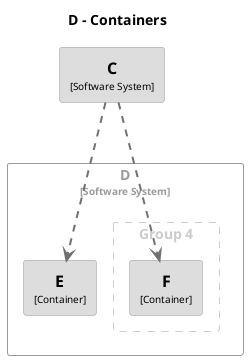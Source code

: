 @startuml
set separator none
title D - Containers

top to bottom direction
skinparam ranksep 60
skinparam nodesep 30

skinparam {
  arrowFontSize 10
  defaultTextAlignment center
  wrapWidth 200
  maxMessageSize 100
}

hide stereotype

skinparam rectangle<<C>> {
  BackgroundColor #dddddd
  FontColor #000000
  BorderColor #9a9a9a
  shadowing false
}
skinparam rectangle<<D.E>> {
  BackgroundColor #dddddd
  FontColor #000000
  BorderColor #9a9a9a
  shadowing false
}
skinparam rectangle<<D.F>> {
  BackgroundColor #dddddd
  FontColor #000000
  BorderColor #9a9a9a
  shadowing false
}
skinparam rectangle<<D>> {
  BorderColor #9a9a9a
  FontColor #9a9a9a
  shadowing false
}

rectangle "==C\n<size:10>[Software System]</size>" <<C>> as C

rectangle "D\n<size:10>[Software System]</size>" <<D>> {
  rectangle "Group 4" <<group1>> as group1 {
    skinparam RectangleBorderColor<<group1>> #cccccc
    skinparam RectangleFontColor<<group1>> #cccccc
    skinparam RectangleBorderStyle<<group1>> dashed

    rectangle "==F\n<size:10>[Container]</size>" <<D.F>> as D.F
  }

  rectangle "==E\n<size:10>[Container]</size>" <<D.E>> as D.E
}

C .[#707070,thickness=2].> D.E : "<color:#707070>"
C .[#707070,thickness=2].> D.F : "<color:#707070>"
@enduml